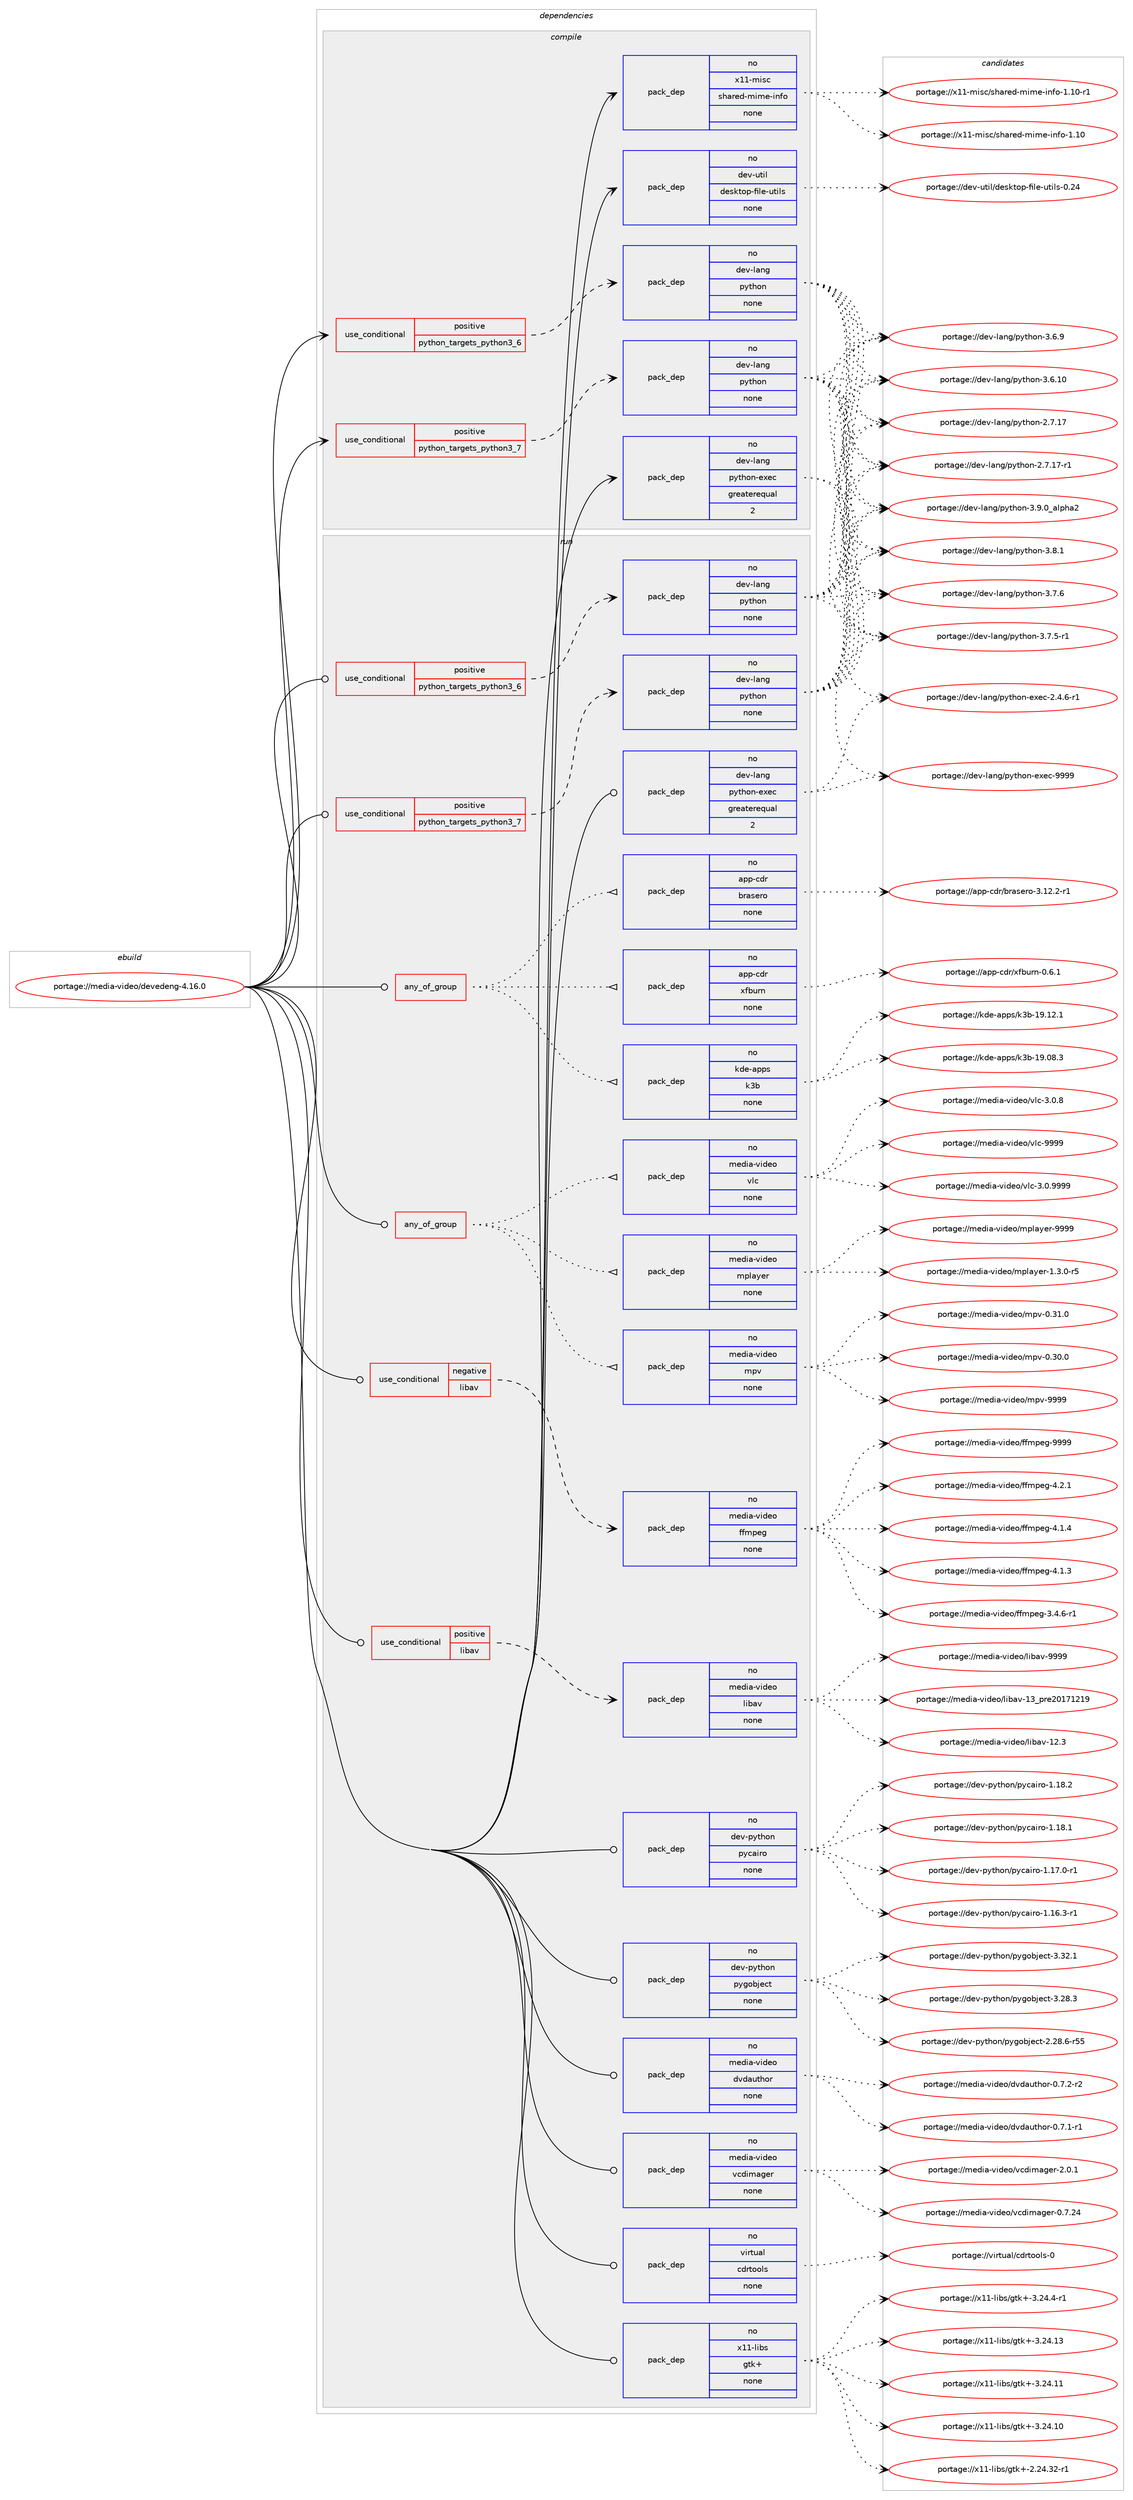 digraph prolog {

# *************
# Graph options
# *************

newrank=true;
concentrate=true;
compound=true;
graph [rankdir=LR,fontname=Helvetica,fontsize=10,ranksep=1.5];#, ranksep=2.5, nodesep=0.2];
edge  [arrowhead=vee];
node  [fontname=Helvetica,fontsize=10];

# **********
# The ebuild
# **********

subgraph cluster_leftcol {
color=gray;
label=<<i>ebuild</i>>;
id [label="portage://media-video/devedeng-4.16.0", color=red, width=4, href="../media-video/devedeng-4.16.0.svg"];
}

# ****************
# The dependencies
# ****************

subgraph cluster_midcol {
color=gray;
label=<<i>dependencies</i>>;
subgraph cluster_compile {
fillcolor="#eeeeee";
style=filled;
label=<<i>compile</i>>;
subgraph cond40559 {
dependency180864 [label=<<TABLE BORDER="0" CELLBORDER="1" CELLSPACING="0" CELLPADDING="4"><TR><TD ROWSPAN="3" CELLPADDING="10">use_conditional</TD></TR><TR><TD>positive</TD></TR><TR><TD>python_targets_python3_6</TD></TR></TABLE>>, shape=none, color=red];
subgraph pack137472 {
dependency180865 [label=<<TABLE BORDER="0" CELLBORDER="1" CELLSPACING="0" CELLPADDING="4" WIDTH="220"><TR><TD ROWSPAN="6" CELLPADDING="30">pack_dep</TD></TR><TR><TD WIDTH="110">no</TD></TR><TR><TD>dev-lang</TD></TR><TR><TD>python</TD></TR><TR><TD>none</TD></TR><TR><TD></TD></TR></TABLE>>, shape=none, color=blue];
}
dependency180864:e -> dependency180865:w [weight=20,style="dashed",arrowhead="vee"];
}
id:e -> dependency180864:w [weight=20,style="solid",arrowhead="vee"];
subgraph cond40560 {
dependency180866 [label=<<TABLE BORDER="0" CELLBORDER="1" CELLSPACING="0" CELLPADDING="4"><TR><TD ROWSPAN="3" CELLPADDING="10">use_conditional</TD></TR><TR><TD>positive</TD></TR><TR><TD>python_targets_python3_7</TD></TR></TABLE>>, shape=none, color=red];
subgraph pack137473 {
dependency180867 [label=<<TABLE BORDER="0" CELLBORDER="1" CELLSPACING="0" CELLPADDING="4" WIDTH="220"><TR><TD ROWSPAN="6" CELLPADDING="30">pack_dep</TD></TR><TR><TD WIDTH="110">no</TD></TR><TR><TD>dev-lang</TD></TR><TR><TD>python</TD></TR><TR><TD>none</TD></TR><TR><TD></TD></TR></TABLE>>, shape=none, color=blue];
}
dependency180866:e -> dependency180867:w [weight=20,style="dashed",arrowhead="vee"];
}
id:e -> dependency180866:w [weight=20,style="solid",arrowhead="vee"];
subgraph pack137474 {
dependency180868 [label=<<TABLE BORDER="0" CELLBORDER="1" CELLSPACING="0" CELLPADDING="4" WIDTH="220"><TR><TD ROWSPAN="6" CELLPADDING="30">pack_dep</TD></TR><TR><TD WIDTH="110">no</TD></TR><TR><TD>dev-lang</TD></TR><TR><TD>python-exec</TD></TR><TR><TD>greaterequal</TD></TR><TR><TD>2</TD></TR></TABLE>>, shape=none, color=blue];
}
id:e -> dependency180868:w [weight=20,style="solid",arrowhead="vee"];
subgraph pack137475 {
dependency180869 [label=<<TABLE BORDER="0" CELLBORDER="1" CELLSPACING="0" CELLPADDING="4" WIDTH="220"><TR><TD ROWSPAN="6" CELLPADDING="30">pack_dep</TD></TR><TR><TD WIDTH="110">no</TD></TR><TR><TD>dev-util</TD></TR><TR><TD>desktop-file-utils</TD></TR><TR><TD>none</TD></TR><TR><TD></TD></TR></TABLE>>, shape=none, color=blue];
}
id:e -> dependency180869:w [weight=20,style="solid",arrowhead="vee"];
subgraph pack137476 {
dependency180870 [label=<<TABLE BORDER="0" CELLBORDER="1" CELLSPACING="0" CELLPADDING="4" WIDTH="220"><TR><TD ROWSPAN="6" CELLPADDING="30">pack_dep</TD></TR><TR><TD WIDTH="110">no</TD></TR><TR><TD>x11-misc</TD></TR><TR><TD>shared-mime-info</TD></TR><TR><TD>none</TD></TR><TR><TD></TD></TR></TABLE>>, shape=none, color=blue];
}
id:e -> dependency180870:w [weight=20,style="solid",arrowhead="vee"];
}
subgraph cluster_compileandrun {
fillcolor="#eeeeee";
style=filled;
label=<<i>compile and run</i>>;
}
subgraph cluster_run {
fillcolor="#eeeeee";
style=filled;
label=<<i>run</i>>;
subgraph any2683 {
dependency180871 [label=<<TABLE BORDER="0" CELLBORDER="1" CELLSPACING="0" CELLPADDING="4"><TR><TD CELLPADDING="10">any_of_group</TD></TR></TABLE>>, shape=none, color=red];subgraph pack137477 {
dependency180872 [label=<<TABLE BORDER="0" CELLBORDER="1" CELLSPACING="0" CELLPADDING="4" WIDTH="220"><TR><TD ROWSPAN="6" CELLPADDING="30">pack_dep</TD></TR><TR><TD WIDTH="110">no</TD></TR><TR><TD>app-cdr</TD></TR><TR><TD>brasero</TD></TR><TR><TD>none</TD></TR><TR><TD></TD></TR></TABLE>>, shape=none, color=blue];
}
dependency180871:e -> dependency180872:w [weight=20,style="dotted",arrowhead="oinv"];
subgraph pack137478 {
dependency180873 [label=<<TABLE BORDER="0" CELLBORDER="1" CELLSPACING="0" CELLPADDING="4" WIDTH="220"><TR><TD ROWSPAN="6" CELLPADDING="30">pack_dep</TD></TR><TR><TD WIDTH="110">no</TD></TR><TR><TD>kde-apps</TD></TR><TR><TD>k3b</TD></TR><TR><TD>none</TD></TR><TR><TD></TD></TR></TABLE>>, shape=none, color=blue];
}
dependency180871:e -> dependency180873:w [weight=20,style="dotted",arrowhead="oinv"];
subgraph pack137479 {
dependency180874 [label=<<TABLE BORDER="0" CELLBORDER="1" CELLSPACING="0" CELLPADDING="4" WIDTH="220"><TR><TD ROWSPAN="6" CELLPADDING="30">pack_dep</TD></TR><TR><TD WIDTH="110">no</TD></TR><TR><TD>app-cdr</TD></TR><TR><TD>xfburn</TD></TR><TR><TD>none</TD></TR><TR><TD></TD></TR></TABLE>>, shape=none, color=blue];
}
dependency180871:e -> dependency180874:w [weight=20,style="dotted",arrowhead="oinv"];
}
id:e -> dependency180871:w [weight=20,style="solid",arrowhead="odot"];
subgraph any2684 {
dependency180875 [label=<<TABLE BORDER="0" CELLBORDER="1" CELLSPACING="0" CELLPADDING="4"><TR><TD CELLPADDING="10">any_of_group</TD></TR></TABLE>>, shape=none, color=red];subgraph pack137480 {
dependency180876 [label=<<TABLE BORDER="0" CELLBORDER="1" CELLSPACING="0" CELLPADDING="4" WIDTH="220"><TR><TD ROWSPAN="6" CELLPADDING="30">pack_dep</TD></TR><TR><TD WIDTH="110">no</TD></TR><TR><TD>media-video</TD></TR><TR><TD>vlc</TD></TR><TR><TD>none</TD></TR><TR><TD></TD></TR></TABLE>>, shape=none, color=blue];
}
dependency180875:e -> dependency180876:w [weight=20,style="dotted",arrowhead="oinv"];
subgraph pack137481 {
dependency180877 [label=<<TABLE BORDER="0" CELLBORDER="1" CELLSPACING="0" CELLPADDING="4" WIDTH="220"><TR><TD ROWSPAN="6" CELLPADDING="30">pack_dep</TD></TR><TR><TD WIDTH="110">no</TD></TR><TR><TD>media-video</TD></TR><TR><TD>mpv</TD></TR><TR><TD>none</TD></TR><TR><TD></TD></TR></TABLE>>, shape=none, color=blue];
}
dependency180875:e -> dependency180877:w [weight=20,style="dotted",arrowhead="oinv"];
subgraph pack137482 {
dependency180878 [label=<<TABLE BORDER="0" CELLBORDER="1" CELLSPACING="0" CELLPADDING="4" WIDTH="220"><TR><TD ROWSPAN="6" CELLPADDING="30">pack_dep</TD></TR><TR><TD WIDTH="110">no</TD></TR><TR><TD>media-video</TD></TR><TR><TD>mplayer</TD></TR><TR><TD>none</TD></TR><TR><TD></TD></TR></TABLE>>, shape=none, color=blue];
}
dependency180875:e -> dependency180878:w [weight=20,style="dotted",arrowhead="oinv"];
}
id:e -> dependency180875:w [weight=20,style="solid",arrowhead="odot"];
subgraph cond40561 {
dependency180879 [label=<<TABLE BORDER="0" CELLBORDER="1" CELLSPACING="0" CELLPADDING="4"><TR><TD ROWSPAN="3" CELLPADDING="10">use_conditional</TD></TR><TR><TD>negative</TD></TR><TR><TD>libav</TD></TR></TABLE>>, shape=none, color=red];
subgraph pack137483 {
dependency180880 [label=<<TABLE BORDER="0" CELLBORDER="1" CELLSPACING="0" CELLPADDING="4" WIDTH="220"><TR><TD ROWSPAN="6" CELLPADDING="30">pack_dep</TD></TR><TR><TD WIDTH="110">no</TD></TR><TR><TD>media-video</TD></TR><TR><TD>ffmpeg</TD></TR><TR><TD>none</TD></TR><TR><TD></TD></TR></TABLE>>, shape=none, color=blue];
}
dependency180879:e -> dependency180880:w [weight=20,style="dashed",arrowhead="vee"];
}
id:e -> dependency180879:w [weight=20,style="solid",arrowhead="odot"];
subgraph cond40562 {
dependency180881 [label=<<TABLE BORDER="0" CELLBORDER="1" CELLSPACING="0" CELLPADDING="4"><TR><TD ROWSPAN="3" CELLPADDING="10">use_conditional</TD></TR><TR><TD>positive</TD></TR><TR><TD>libav</TD></TR></TABLE>>, shape=none, color=red];
subgraph pack137484 {
dependency180882 [label=<<TABLE BORDER="0" CELLBORDER="1" CELLSPACING="0" CELLPADDING="4" WIDTH="220"><TR><TD ROWSPAN="6" CELLPADDING="30">pack_dep</TD></TR><TR><TD WIDTH="110">no</TD></TR><TR><TD>media-video</TD></TR><TR><TD>libav</TD></TR><TR><TD>none</TD></TR><TR><TD></TD></TR></TABLE>>, shape=none, color=blue];
}
dependency180881:e -> dependency180882:w [weight=20,style="dashed",arrowhead="vee"];
}
id:e -> dependency180881:w [weight=20,style="solid",arrowhead="odot"];
subgraph cond40563 {
dependency180883 [label=<<TABLE BORDER="0" CELLBORDER="1" CELLSPACING="0" CELLPADDING="4"><TR><TD ROWSPAN="3" CELLPADDING="10">use_conditional</TD></TR><TR><TD>positive</TD></TR><TR><TD>python_targets_python3_6</TD></TR></TABLE>>, shape=none, color=red];
subgraph pack137485 {
dependency180884 [label=<<TABLE BORDER="0" CELLBORDER="1" CELLSPACING="0" CELLPADDING="4" WIDTH="220"><TR><TD ROWSPAN="6" CELLPADDING="30">pack_dep</TD></TR><TR><TD WIDTH="110">no</TD></TR><TR><TD>dev-lang</TD></TR><TR><TD>python</TD></TR><TR><TD>none</TD></TR><TR><TD></TD></TR></TABLE>>, shape=none, color=blue];
}
dependency180883:e -> dependency180884:w [weight=20,style="dashed",arrowhead="vee"];
}
id:e -> dependency180883:w [weight=20,style="solid",arrowhead="odot"];
subgraph cond40564 {
dependency180885 [label=<<TABLE BORDER="0" CELLBORDER="1" CELLSPACING="0" CELLPADDING="4"><TR><TD ROWSPAN="3" CELLPADDING="10">use_conditional</TD></TR><TR><TD>positive</TD></TR><TR><TD>python_targets_python3_7</TD></TR></TABLE>>, shape=none, color=red];
subgraph pack137486 {
dependency180886 [label=<<TABLE BORDER="0" CELLBORDER="1" CELLSPACING="0" CELLPADDING="4" WIDTH="220"><TR><TD ROWSPAN="6" CELLPADDING="30">pack_dep</TD></TR><TR><TD WIDTH="110">no</TD></TR><TR><TD>dev-lang</TD></TR><TR><TD>python</TD></TR><TR><TD>none</TD></TR><TR><TD></TD></TR></TABLE>>, shape=none, color=blue];
}
dependency180885:e -> dependency180886:w [weight=20,style="dashed",arrowhead="vee"];
}
id:e -> dependency180885:w [weight=20,style="solid",arrowhead="odot"];
subgraph pack137487 {
dependency180887 [label=<<TABLE BORDER="0" CELLBORDER="1" CELLSPACING="0" CELLPADDING="4" WIDTH="220"><TR><TD ROWSPAN="6" CELLPADDING="30">pack_dep</TD></TR><TR><TD WIDTH="110">no</TD></TR><TR><TD>dev-lang</TD></TR><TR><TD>python-exec</TD></TR><TR><TD>greaterequal</TD></TR><TR><TD>2</TD></TR></TABLE>>, shape=none, color=blue];
}
id:e -> dependency180887:w [weight=20,style="solid",arrowhead="odot"];
subgraph pack137488 {
dependency180888 [label=<<TABLE BORDER="0" CELLBORDER="1" CELLSPACING="0" CELLPADDING="4" WIDTH="220"><TR><TD ROWSPAN="6" CELLPADDING="30">pack_dep</TD></TR><TR><TD WIDTH="110">no</TD></TR><TR><TD>dev-python</TD></TR><TR><TD>pycairo</TD></TR><TR><TD>none</TD></TR><TR><TD></TD></TR></TABLE>>, shape=none, color=blue];
}
id:e -> dependency180888:w [weight=20,style="solid",arrowhead="odot"];
subgraph pack137489 {
dependency180889 [label=<<TABLE BORDER="0" CELLBORDER="1" CELLSPACING="0" CELLPADDING="4" WIDTH="220"><TR><TD ROWSPAN="6" CELLPADDING="30">pack_dep</TD></TR><TR><TD WIDTH="110">no</TD></TR><TR><TD>dev-python</TD></TR><TR><TD>pygobject</TD></TR><TR><TD>none</TD></TR><TR><TD></TD></TR></TABLE>>, shape=none, color=blue];
}
id:e -> dependency180889:w [weight=20,style="solid",arrowhead="odot"];
subgraph pack137490 {
dependency180890 [label=<<TABLE BORDER="0" CELLBORDER="1" CELLSPACING="0" CELLPADDING="4" WIDTH="220"><TR><TD ROWSPAN="6" CELLPADDING="30">pack_dep</TD></TR><TR><TD WIDTH="110">no</TD></TR><TR><TD>media-video</TD></TR><TR><TD>dvdauthor</TD></TR><TR><TD>none</TD></TR><TR><TD></TD></TR></TABLE>>, shape=none, color=blue];
}
id:e -> dependency180890:w [weight=20,style="solid",arrowhead="odot"];
subgraph pack137491 {
dependency180891 [label=<<TABLE BORDER="0" CELLBORDER="1" CELLSPACING="0" CELLPADDING="4" WIDTH="220"><TR><TD ROWSPAN="6" CELLPADDING="30">pack_dep</TD></TR><TR><TD WIDTH="110">no</TD></TR><TR><TD>media-video</TD></TR><TR><TD>vcdimager</TD></TR><TR><TD>none</TD></TR><TR><TD></TD></TR></TABLE>>, shape=none, color=blue];
}
id:e -> dependency180891:w [weight=20,style="solid",arrowhead="odot"];
subgraph pack137492 {
dependency180892 [label=<<TABLE BORDER="0" CELLBORDER="1" CELLSPACING="0" CELLPADDING="4" WIDTH="220"><TR><TD ROWSPAN="6" CELLPADDING="30">pack_dep</TD></TR><TR><TD WIDTH="110">no</TD></TR><TR><TD>virtual</TD></TR><TR><TD>cdrtools</TD></TR><TR><TD>none</TD></TR><TR><TD></TD></TR></TABLE>>, shape=none, color=blue];
}
id:e -> dependency180892:w [weight=20,style="solid",arrowhead="odot"];
subgraph pack137493 {
dependency180893 [label=<<TABLE BORDER="0" CELLBORDER="1" CELLSPACING="0" CELLPADDING="4" WIDTH="220"><TR><TD ROWSPAN="6" CELLPADDING="30">pack_dep</TD></TR><TR><TD WIDTH="110">no</TD></TR><TR><TD>x11-libs</TD></TR><TR><TD>gtk+</TD></TR><TR><TD>none</TD></TR><TR><TD></TD></TR></TABLE>>, shape=none, color=blue];
}
id:e -> dependency180893:w [weight=20,style="solid",arrowhead="odot"];
}
}

# **************
# The candidates
# **************

subgraph cluster_choices {
rank=same;
color=gray;
label=<<i>candidates</i>>;

subgraph choice137472 {
color=black;
nodesep=1;
choice10010111845108971101034711212111610411111045514657464895971081121049750 [label="portage://dev-lang/python-3.9.0_alpha2", color=red, width=4,href="../dev-lang/python-3.9.0_alpha2.svg"];
choice100101118451089711010347112121116104111110455146564649 [label="portage://dev-lang/python-3.8.1", color=red, width=4,href="../dev-lang/python-3.8.1.svg"];
choice100101118451089711010347112121116104111110455146554654 [label="portage://dev-lang/python-3.7.6", color=red, width=4,href="../dev-lang/python-3.7.6.svg"];
choice1001011184510897110103471121211161041111104551465546534511449 [label="portage://dev-lang/python-3.7.5-r1", color=red, width=4,href="../dev-lang/python-3.7.5-r1.svg"];
choice100101118451089711010347112121116104111110455146544657 [label="portage://dev-lang/python-3.6.9", color=red, width=4,href="../dev-lang/python-3.6.9.svg"];
choice10010111845108971101034711212111610411111045514654464948 [label="portage://dev-lang/python-3.6.10", color=red, width=4,href="../dev-lang/python-3.6.10.svg"];
choice100101118451089711010347112121116104111110455046554649554511449 [label="portage://dev-lang/python-2.7.17-r1", color=red, width=4,href="../dev-lang/python-2.7.17-r1.svg"];
choice10010111845108971101034711212111610411111045504655464955 [label="portage://dev-lang/python-2.7.17", color=red, width=4,href="../dev-lang/python-2.7.17.svg"];
dependency180865:e -> choice10010111845108971101034711212111610411111045514657464895971081121049750:w [style=dotted,weight="100"];
dependency180865:e -> choice100101118451089711010347112121116104111110455146564649:w [style=dotted,weight="100"];
dependency180865:e -> choice100101118451089711010347112121116104111110455146554654:w [style=dotted,weight="100"];
dependency180865:e -> choice1001011184510897110103471121211161041111104551465546534511449:w [style=dotted,weight="100"];
dependency180865:e -> choice100101118451089711010347112121116104111110455146544657:w [style=dotted,weight="100"];
dependency180865:e -> choice10010111845108971101034711212111610411111045514654464948:w [style=dotted,weight="100"];
dependency180865:e -> choice100101118451089711010347112121116104111110455046554649554511449:w [style=dotted,weight="100"];
dependency180865:e -> choice10010111845108971101034711212111610411111045504655464955:w [style=dotted,weight="100"];
}
subgraph choice137473 {
color=black;
nodesep=1;
choice10010111845108971101034711212111610411111045514657464895971081121049750 [label="portage://dev-lang/python-3.9.0_alpha2", color=red, width=4,href="../dev-lang/python-3.9.0_alpha2.svg"];
choice100101118451089711010347112121116104111110455146564649 [label="portage://dev-lang/python-3.8.1", color=red, width=4,href="../dev-lang/python-3.8.1.svg"];
choice100101118451089711010347112121116104111110455146554654 [label="portage://dev-lang/python-3.7.6", color=red, width=4,href="../dev-lang/python-3.7.6.svg"];
choice1001011184510897110103471121211161041111104551465546534511449 [label="portage://dev-lang/python-3.7.5-r1", color=red, width=4,href="../dev-lang/python-3.7.5-r1.svg"];
choice100101118451089711010347112121116104111110455146544657 [label="portage://dev-lang/python-3.6.9", color=red, width=4,href="../dev-lang/python-3.6.9.svg"];
choice10010111845108971101034711212111610411111045514654464948 [label="portage://dev-lang/python-3.6.10", color=red, width=4,href="../dev-lang/python-3.6.10.svg"];
choice100101118451089711010347112121116104111110455046554649554511449 [label="portage://dev-lang/python-2.7.17-r1", color=red, width=4,href="../dev-lang/python-2.7.17-r1.svg"];
choice10010111845108971101034711212111610411111045504655464955 [label="portage://dev-lang/python-2.7.17", color=red, width=4,href="../dev-lang/python-2.7.17.svg"];
dependency180867:e -> choice10010111845108971101034711212111610411111045514657464895971081121049750:w [style=dotted,weight="100"];
dependency180867:e -> choice100101118451089711010347112121116104111110455146564649:w [style=dotted,weight="100"];
dependency180867:e -> choice100101118451089711010347112121116104111110455146554654:w [style=dotted,weight="100"];
dependency180867:e -> choice1001011184510897110103471121211161041111104551465546534511449:w [style=dotted,weight="100"];
dependency180867:e -> choice100101118451089711010347112121116104111110455146544657:w [style=dotted,weight="100"];
dependency180867:e -> choice10010111845108971101034711212111610411111045514654464948:w [style=dotted,weight="100"];
dependency180867:e -> choice100101118451089711010347112121116104111110455046554649554511449:w [style=dotted,weight="100"];
dependency180867:e -> choice10010111845108971101034711212111610411111045504655464955:w [style=dotted,weight="100"];
}
subgraph choice137474 {
color=black;
nodesep=1;
choice10010111845108971101034711212111610411111045101120101994557575757 [label="portage://dev-lang/python-exec-9999", color=red, width=4,href="../dev-lang/python-exec-9999.svg"];
choice10010111845108971101034711212111610411111045101120101994550465246544511449 [label="portage://dev-lang/python-exec-2.4.6-r1", color=red, width=4,href="../dev-lang/python-exec-2.4.6-r1.svg"];
dependency180868:e -> choice10010111845108971101034711212111610411111045101120101994557575757:w [style=dotted,weight="100"];
dependency180868:e -> choice10010111845108971101034711212111610411111045101120101994550465246544511449:w [style=dotted,weight="100"];
}
subgraph choice137475 {
color=black;
nodesep=1;
choice100101118451171161051084710010111510711611111245102105108101451171161051081154548465052 [label="portage://dev-util/desktop-file-utils-0.24", color=red, width=4,href="../dev-util/desktop-file-utils-0.24.svg"];
dependency180869:e -> choice100101118451171161051084710010111510711611111245102105108101451171161051081154548465052:w [style=dotted,weight="100"];
}
subgraph choice137476 {
color=black;
nodesep=1;
choice120494945109105115994711510497114101100451091051091014510511010211145494649484511449 [label="portage://x11-misc/shared-mime-info-1.10-r1", color=red, width=4,href="../x11-misc/shared-mime-info-1.10-r1.svg"];
choice12049494510910511599471151049711410110045109105109101451051101021114549464948 [label="portage://x11-misc/shared-mime-info-1.10", color=red, width=4,href="../x11-misc/shared-mime-info-1.10.svg"];
dependency180870:e -> choice120494945109105115994711510497114101100451091051091014510511010211145494649484511449:w [style=dotted,weight="100"];
dependency180870:e -> choice12049494510910511599471151049711410110045109105109101451051101021114549464948:w [style=dotted,weight="100"];
}
subgraph choice137477 {
color=black;
nodesep=1;
choice971121124599100114479811497115101114111455146495046504511449 [label="portage://app-cdr/brasero-3.12.2-r1", color=red, width=4,href="../app-cdr/brasero-3.12.2-r1.svg"];
dependency180872:e -> choice971121124599100114479811497115101114111455146495046504511449:w [style=dotted,weight="100"];
}
subgraph choice137478 {
color=black;
nodesep=1;
choice10710010145971121121154710751984549574649504649 [label="portage://kde-apps/k3b-19.12.1", color=red, width=4,href="../kde-apps/k3b-19.12.1.svg"];
choice10710010145971121121154710751984549574648564651 [label="portage://kde-apps/k3b-19.08.3", color=red, width=4,href="../kde-apps/k3b-19.08.3.svg"];
dependency180873:e -> choice10710010145971121121154710751984549574649504649:w [style=dotted,weight="100"];
dependency180873:e -> choice10710010145971121121154710751984549574648564651:w [style=dotted,weight="100"];
}
subgraph choice137479 {
color=black;
nodesep=1;
choice9711211245991001144712010298117114110454846544649 [label="portage://app-cdr/xfburn-0.6.1", color=red, width=4,href="../app-cdr/xfburn-0.6.1.svg"];
dependency180874:e -> choice9711211245991001144712010298117114110454846544649:w [style=dotted,weight="100"];
}
subgraph choice137480 {
color=black;
nodesep=1;
choice109101100105974511810510010111147118108994557575757 [label="portage://media-video/vlc-9999", color=red, width=4,href="../media-video/vlc-9999.svg"];
choice10910110010597451181051001011114711810899455146484657575757 [label="portage://media-video/vlc-3.0.9999", color=red, width=4,href="../media-video/vlc-3.0.9999.svg"];
choice10910110010597451181051001011114711810899455146484656 [label="portage://media-video/vlc-3.0.8", color=red, width=4,href="../media-video/vlc-3.0.8.svg"];
dependency180876:e -> choice109101100105974511810510010111147118108994557575757:w [style=dotted,weight="100"];
dependency180876:e -> choice10910110010597451181051001011114711810899455146484657575757:w [style=dotted,weight="100"];
dependency180876:e -> choice10910110010597451181051001011114711810899455146484656:w [style=dotted,weight="100"];
}
subgraph choice137481 {
color=black;
nodesep=1;
choice1091011001059745118105100101111471091121184557575757 [label="portage://media-video/mpv-9999", color=red, width=4,href="../media-video/mpv-9999.svg"];
choice10910110010597451181051001011114710911211845484651494648 [label="portage://media-video/mpv-0.31.0", color=red, width=4,href="../media-video/mpv-0.31.0.svg"];
choice10910110010597451181051001011114710911211845484651484648 [label="portage://media-video/mpv-0.30.0", color=red, width=4,href="../media-video/mpv-0.30.0.svg"];
dependency180877:e -> choice1091011001059745118105100101111471091121184557575757:w [style=dotted,weight="100"];
dependency180877:e -> choice10910110010597451181051001011114710911211845484651494648:w [style=dotted,weight="100"];
dependency180877:e -> choice10910110010597451181051001011114710911211845484651484648:w [style=dotted,weight="100"];
}
subgraph choice137482 {
color=black;
nodesep=1;
choice109101100105974511810510010111147109112108971211011144557575757 [label="portage://media-video/mplayer-9999", color=red, width=4,href="../media-video/mplayer-9999.svg"];
choice109101100105974511810510010111147109112108971211011144549465146484511453 [label="portage://media-video/mplayer-1.3.0-r5", color=red, width=4,href="../media-video/mplayer-1.3.0-r5.svg"];
dependency180878:e -> choice109101100105974511810510010111147109112108971211011144557575757:w [style=dotted,weight="100"];
dependency180878:e -> choice109101100105974511810510010111147109112108971211011144549465146484511453:w [style=dotted,weight="100"];
}
subgraph choice137483 {
color=black;
nodesep=1;
choice1091011001059745118105100101111471021021091121011034557575757 [label="portage://media-video/ffmpeg-9999", color=red, width=4,href="../media-video/ffmpeg-9999.svg"];
choice109101100105974511810510010111147102102109112101103455246504649 [label="portage://media-video/ffmpeg-4.2.1", color=red, width=4,href="../media-video/ffmpeg-4.2.1.svg"];
choice109101100105974511810510010111147102102109112101103455246494652 [label="portage://media-video/ffmpeg-4.1.4", color=red, width=4,href="../media-video/ffmpeg-4.1.4.svg"];
choice109101100105974511810510010111147102102109112101103455246494651 [label="portage://media-video/ffmpeg-4.1.3", color=red, width=4,href="../media-video/ffmpeg-4.1.3.svg"];
choice1091011001059745118105100101111471021021091121011034551465246544511449 [label="portage://media-video/ffmpeg-3.4.6-r1", color=red, width=4,href="../media-video/ffmpeg-3.4.6-r1.svg"];
dependency180880:e -> choice1091011001059745118105100101111471021021091121011034557575757:w [style=dotted,weight="100"];
dependency180880:e -> choice109101100105974511810510010111147102102109112101103455246504649:w [style=dotted,weight="100"];
dependency180880:e -> choice109101100105974511810510010111147102102109112101103455246494652:w [style=dotted,weight="100"];
dependency180880:e -> choice109101100105974511810510010111147102102109112101103455246494651:w [style=dotted,weight="100"];
dependency180880:e -> choice1091011001059745118105100101111471021021091121011034551465246544511449:w [style=dotted,weight="100"];
}
subgraph choice137484 {
color=black;
nodesep=1;
choice10910110010597451181051001011114710810598971184557575757 [label="portage://media-video/libav-9999", color=red, width=4,href="../media-video/libav-9999.svg"];
choice1091011001059745118105100101111471081059897118454951951121141015048495549504957 [label="portage://media-video/libav-13_pre20171219", color=red, width=4,href="../media-video/libav-13_pre20171219.svg"];
choice10910110010597451181051001011114710810598971184549504651 [label="portage://media-video/libav-12.3", color=red, width=4,href="../media-video/libav-12.3.svg"];
dependency180882:e -> choice10910110010597451181051001011114710810598971184557575757:w [style=dotted,weight="100"];
dependency180882:e -> choice1091011001059745118105100101111471081059897118454951951121141015048495549504957:w [style=dotted,weight="100"];
dependency180882:e -> choice10910110010597451181051001011114710810598971184549504651:w [style=dotted,weight="100"];
}
subgraph choice137485 {
color=black;
nodesep=1;
choice10010111845108971101034711212111610411111045514657464895971081121049750 [label="portage://dev-lang/python-3.9.0_alpha2", color=red, width=4,href="../dev-lang/python-3.9.0_alpha2.svg"];
choice100101118451089711010347112121116104111110455146564649 [label="portage://dev-lang/python-3.8.1", color=red, width=4,href="../dev-lang/python-3.8.1.svg"];
choice100101118451089711010347112121116104111110455146554654 [label="portage://dev-lang/python-3.7.6", color=red, width=4,href="../dev-lang/python-3.7.6.svg"];
choice1001011184510897110103471121211161041111104551465546534511449 [label="portage://dev-lang/python-3.7.5-r1", color=red, width=4,href="../dev-lang/python-3.7.5-r1.svg"];
choice100101118451089711010347112121116104111110455146544657 [label="portage://dev-lang/python-3.6.9", color=red, width=4,href="../dev-lang/python-3.6.9.svg"];
choice10010111845108971101034711212111610411111045514654464948 [label="portage://dev-lang/python-3.6.10", color=red, width=4,href="../dev-lang/python-3.6.10.svg"];
choice100101118451089711010347112121116104111110455046554649554511449 [label="portage://dev-lang/python-2.7.17-r1", color=red, width=4,href="../dev-lang/python-2.7.17-r1.svg"];
choice10010111845108971101034711212111610411111045504655464955 [label="portage://dev-lang/python-2.7.17", color=red, width=4,href="../dev-lang/python-2.7.17.svg"];
dependency180884:e -> choice10010111845108971101034711212111610411111045514657464895971081121049750:w [style=dotted,weight="100"];
dependency180884:e -> choice100101118451089711010347112121116104111110455146564649:w [style=dotted,weight="100"];
dependency180884:e -> choice100101118451089711010347112121116104111110455146554654:w [style=dotted,weight="100"];
dependency180884:e -> choice1001011184510897110103471121211161041111104551465546534511449:w [style=dotted,weight="100"];
dependency180884:e -> choice100101118451089711010347112121116104111110455146544657:w [style=dotted,weight="100"];
dependency180884:e -> choice10010111845108971101034711212111610411111045514654464948:w [style=dotted,weight="100"];
dependency180884:e -> choice100101118451089711010347112121116104111110455046554649554511449:w [style=dotted,weight="100"];
dependency180884:e -> choice10010111845108971101034711212111610411111045504655464955:w [style=dotted,weight="100"];
}
subgraph choice137486 {
color=black;
nodesep=1;
choice10010111845108971101034711212111610411111045514657464895971081121049750 [label="portage://dev-lang/python-3.9.0_alpha2", color=red, width=4,href="../dev-lang/python-3.9.0_alpha2.svg"];
choice100101118451089711010347112121116104111110455146564649 [label="portage://dev-lang/python-3.8.1", color=red, width=4,href="../dev-lang/python-3.8.1.svg"];
choice100101118451089711010347112121116104111110455146554654 [label="portage://dev-lang/python-3.7.6", color=red, width=4,href="../dev-lang/python-3.7.6.svg"];
choice1001011184510897110103471121211161041111104551465546534511449 [label="portage://dev-lang/python-3.7.5-r1", color=red, width=4,href="../dev-lang/python-3.7.5-r1.svg"];
choice100101118451089711010347112121116104111110455146544657 [label="portage://dev-lang/python-3.6.9", color=red, width=4,href="../dev-lang/python-3.6.9.svg"];
choice10010111845108971101034711212111610411111045514654464948 [label="portage://dev-lang/python-3.6.10", color=red, width=4,href="../dev-lang/python-3.6.10.svg"];
choice100101118451089711010347112121116104111110455046554649554511449 [label="portage://dev-lang/python-2.7.17-r1", color=red, width=4,href="../dev-lang/python-2.7.17-r1.svg"];
choice10010111845108971101034711212111610411111045504655464955 [label="portage://dev-lang/python-2.7.17", color=red, width=4,href="../dev-lang/python-2.7.17.svg"];
dependency180886:e -> choice10010111845108971101034711212111610411111045514657464895971081121049750:w [style=dotted,weight="100"];
dependency180886:e -> choice100101118451089711010347112121116104111110455146564649:w [style=dotted,weight="100"];
dependency180886:e -> choice100101118451089711010347112121116104111110455146554654:w [style=dotted,weight="100"];
dependency180886:e -> choice1001011184510897110103471121211161041111104551465546534511449:w [style=dotted,weight="100"];
dependency180886:e -> choice100101118451089711010347112121116104111110455146544657:w [style=dotted,weight="100"];
dependency180886:e -> choice10010111845108971101034711212111610411111045514654464948:w [style=dotted,weight="100"];
dependency180886:e -> choice100101118451089711010347112121116104111110455046554649554511449:w [style=dotted,weight="100"];
dependency180886:e -> choice10010111845108971101034711212111610411111045504655464955:w [style=dotted,weight="100"];
}
subgraph choice137487 {
color=black;
nodesep=1;
choice10010111845108971101034711212111610411111045101120101994557575757 [label="portage://dev-lang/python-exec-9999", color=red, width=4,href="../dev-lang/python-exec-9999.svg"];
choice10010111845108971101034711212111610411111045101120101994550465246544511449 [label="portage://dev-lang/python-exec-2.4.6-r1", color=red, width=4,href="../dev-lang/python-exec-2.4.6-r1.svg"];
dependency180887:e -> choice10010111845108971101034711212111610411111045101120101994557575757:w [style=dotted,weight="100"];
dependency180887:e -> choice10010111845108971101034711212111610411111045101120101994550465246544511449:w [style=dotted,weight="100"];
}
subgraph choice137488 {
color=black;
nodesep=1;
choice1001011184511212111610411111047112121999710511411145494649564650 [label="portage://dev-python/pycairo-1.18.2", color=red, width=4,href="../dev-python/pycairo-1.18.2.svg"];
choice1001011184511212111610411111047112121999710511411145494649564649 [label="portage://dev-python/pycairo-1.18.1", color=red, width=4,href="../dev-python/pycairo-1.18.1.svg"];
choice10010111845112121116104111110471121219997105114111454946495546484511449 [label="portage://dev-python/pycairo-1.17.0-r1", color=red, width=4,href="../dev-python/pycairo-1.17.0-r1.svg"];
choice10010111845112121116104111110471121219997105114111454946495446514511449 [label="portage://dev-python/pycairo-1.16.3-r1", color=red, width=4,href="../dev-python/pycairo-1.16.3-r1.svg"];
dependency180888:e -> choice1001011184511212111610411111047112121999710511411145494649564650:w [style=dotted,weight="100"];
dependency180888:e -> choice1001011184511212111610411111047112121999710511411145494649564649:w [style=dotted,weight="100"];
dependency180888:e -> choice10010111845112121116104111110471121219997105114111454946495546484511449:w [style=dotted,weight="100"];
dependency180888:e -> choice10010111845112121116104111110471121219997105114111454946495446514511449:w [style=dotted,weight="100"];
}
subgraph choice137489 {
color=black;
nodesep=1;
choice1001011184511212111610411111047112121103111981061019911645514651504649 [label="portage://dev-python/pygobject-3.32.1", color=red, width=4,href="../dev-python/pygobject-3.32.1.svg"];
choice1001011184511212111610411111047112121103111981061019911645514650564651 [label="portage://dev-python/pygobject-3.28.3", color=red, width=4,href="../dev-python/pygobject-3.28.3.svg"];
choice1001011184511212111610411111047112121103111981061019911645504650564654451145353 [label="portage://dev-python/pygobject-2.28.6-r55", color=red, width=4,href="../dev-python/pygobject-2.28.6-r55.svg"];
dependency180889:e -> choice1001011184511212111610411111047112121103111981061019911645514651504649:w [style=dotted,weight="100"];
dependency180889:e -> choice1001011184511212111610411111047112121103111981061019911645514650564651:w [style=dotted,weight="100"];
dependency180889:e -> choice1001011184511212111610411111047112121103111981061019911645504650564654451145353:w [style=dotted,weight="100"];
}
subgraph choice137490 {
color=black;
nodesep=1;
choice109101100105974511810510010111147100118100971171161041111144548465546504511450 [label="portage://media-video/dvdauthor-0.7.2-r2", color=red, width=4,href="../media-video/dvdauthor-0.7.2-r2.svg"];
choice109101100105974511810510010111147100118100971171161041111144548465546494511449 [label="portage://media-video/dvdauthor-0.7.1-r1", color=red, width=4,href="../media-video/dvdauthor-0.7.1-r1.svg"];
dependency180890:e -> choice109101100105974511810510010111147100118100971171161041111144548465546504511450:w [style=dotted,weight="100"];
dependency180890:e -> choice109101100105974511810510010111147100118100971171161041111144548465546494511449:w [style=dotted,weight="100"];
}
subgraph choice137491 {
color=black;
nodesep=1;
choice1091011001059745118105100101111471189910010510997103101114455046484649 [label="portage://media-video/vcdimager-2.0.1", color=red, width=4,href="../media-video/vcdimager-2.0.1.svg"];
choice109101100105974511810510010111147118991001051099710310111445484655465052 [label="portage://media-video/vcdimager-0.7.24", color=red, width=4,href="../media-video/vcdimager-0.7.24.svg"];
dependency180891:e -> choice1091011001059745118105100101111471189910010510997103101114455046484649:w [style=dotted,weight="100"];
dependency180891:e -> choice109101100105974511810510010111147118991001051099710310111445484655465052:w [style=dotted,weight="100"];
}
subgraph choice137492 {
color=black;
nodesep=1;
choice1181051141161179710847991001141161111111081154548 [label="portage://virtual/cdrtools-0", color=red, width=4,href="../virtual/cdrtools-0.svg"];
dependency180892:e -> choice1181051141161179710847991001141161111111081154548:w [style=dotted,weight="100"];
}
subgraph choice137493 {
color=black;
nodesep=1;
choice120494945108105981154710311610743455146505246524511449 [label="portage://x11-libs/gtk+-3.24.4-r1", color=red, width=4,href="../x11-libs/gtk+-3.24.4-r1.svg"];
choice1204949451081059811547103116107434551465052464951 [label="portage://x11-libs/gtk+-3.24.13", color=red, width=4,href="../x11-libs/gtk+-3.24.13.svg"];
choice1204949451081059811547103116107434551465052464949 [label="portage://x11-libs/gtk+-3.24.11", color=red, width=4,href="../x11-libs/gtk+-3.24.11.svg"];
choice1204949451081059811547103116107434551465052464948 [label="portage://x11-libs/gtk+-3.24.10", color=red, width=4,href="../x11-libs/gtk+-3.24.10.svg"];
choice12049494510810598115471031161074345504650524651504511449 [label="portage://x11-libs/gtk+-2.24.32-r1", color=red, width=4,href="../x11-libs/gtk+-2.24.32-r1.svg"];
dependency180893:e -> choice120494945108105981154710311610743455146505246524511449:w [style=dotted,weight="100"];
dependency180893:e -> choice1204949451081059811547103116107434551465052464951:w [style=dotted,weight="100"];
dependency180893:e -> choice1204949451081059811547103116107434551465052464949:w [style=dotted,weight="100"];
dependency180893:e -> choice1204949451081059811547103116107434551465052464948:w [style=dotted,weight="100"];
dependency180893:e -> choice12049494510810598115471031161074345504650524651504511449:w [style=dotted,weight="100"];
}
}

}
